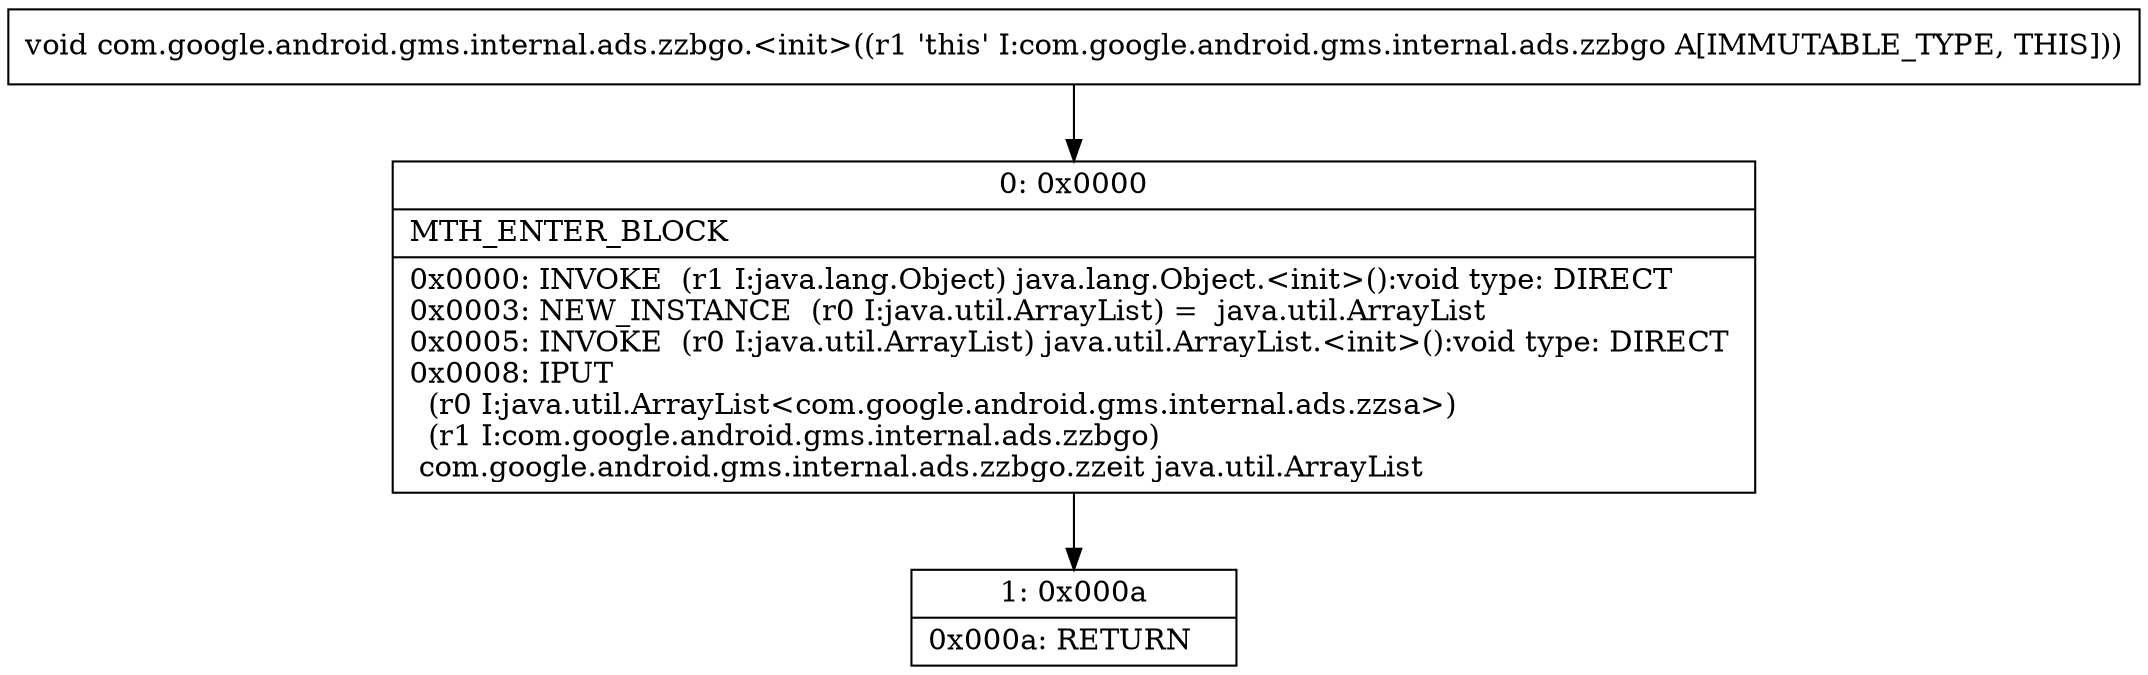 digraph "CFG forcom.google.android.gms.internal.ads.zzbgo.\<init\>()V" {
Node_0 [shape=record,label="{0\:\ 0x0000|MTH_ENTER_BLOCK\l|0x0000: INVOKE  (r1 I:java.lang.Object) java.lang.Object.\<init\>():void type: DIRECT \l0x0003: NEW_INSTANCE  (r0 I:java.util.ArrayList) =  java.util.ArrayList \l0x0005: INVOKE  (r0 I:java.util.ArrayList) java.util.ArrayList.\<init\>():void type: DIRECT \l0x0008: IPUT  \l  (r0 I:java.util.ArrayList\<com.google.android.gms.internal.ads.zzsa\>)\l  (r1 I:com.google.android.gms.internal.ads.zzbgo)\l com.google.android.gms.internal.ads.zzbgo.zzeit java.util.ArrayList \l}"];
Node_1 [shape=record,label="{1\:\ 0x000a|0x000a: RETURN   \l}"];
MethodNode[shape=record,label="{void com.google.android.gms.internal.ads.zzbgo.\<init\>((r1 'this' I:com.google.android.gms.internal.ads.zzbgo A[IMMUTABLE_TYPE, THIS])) }"];
MethodNode -> Node_0;
Node_0 -> Node_1;
}

